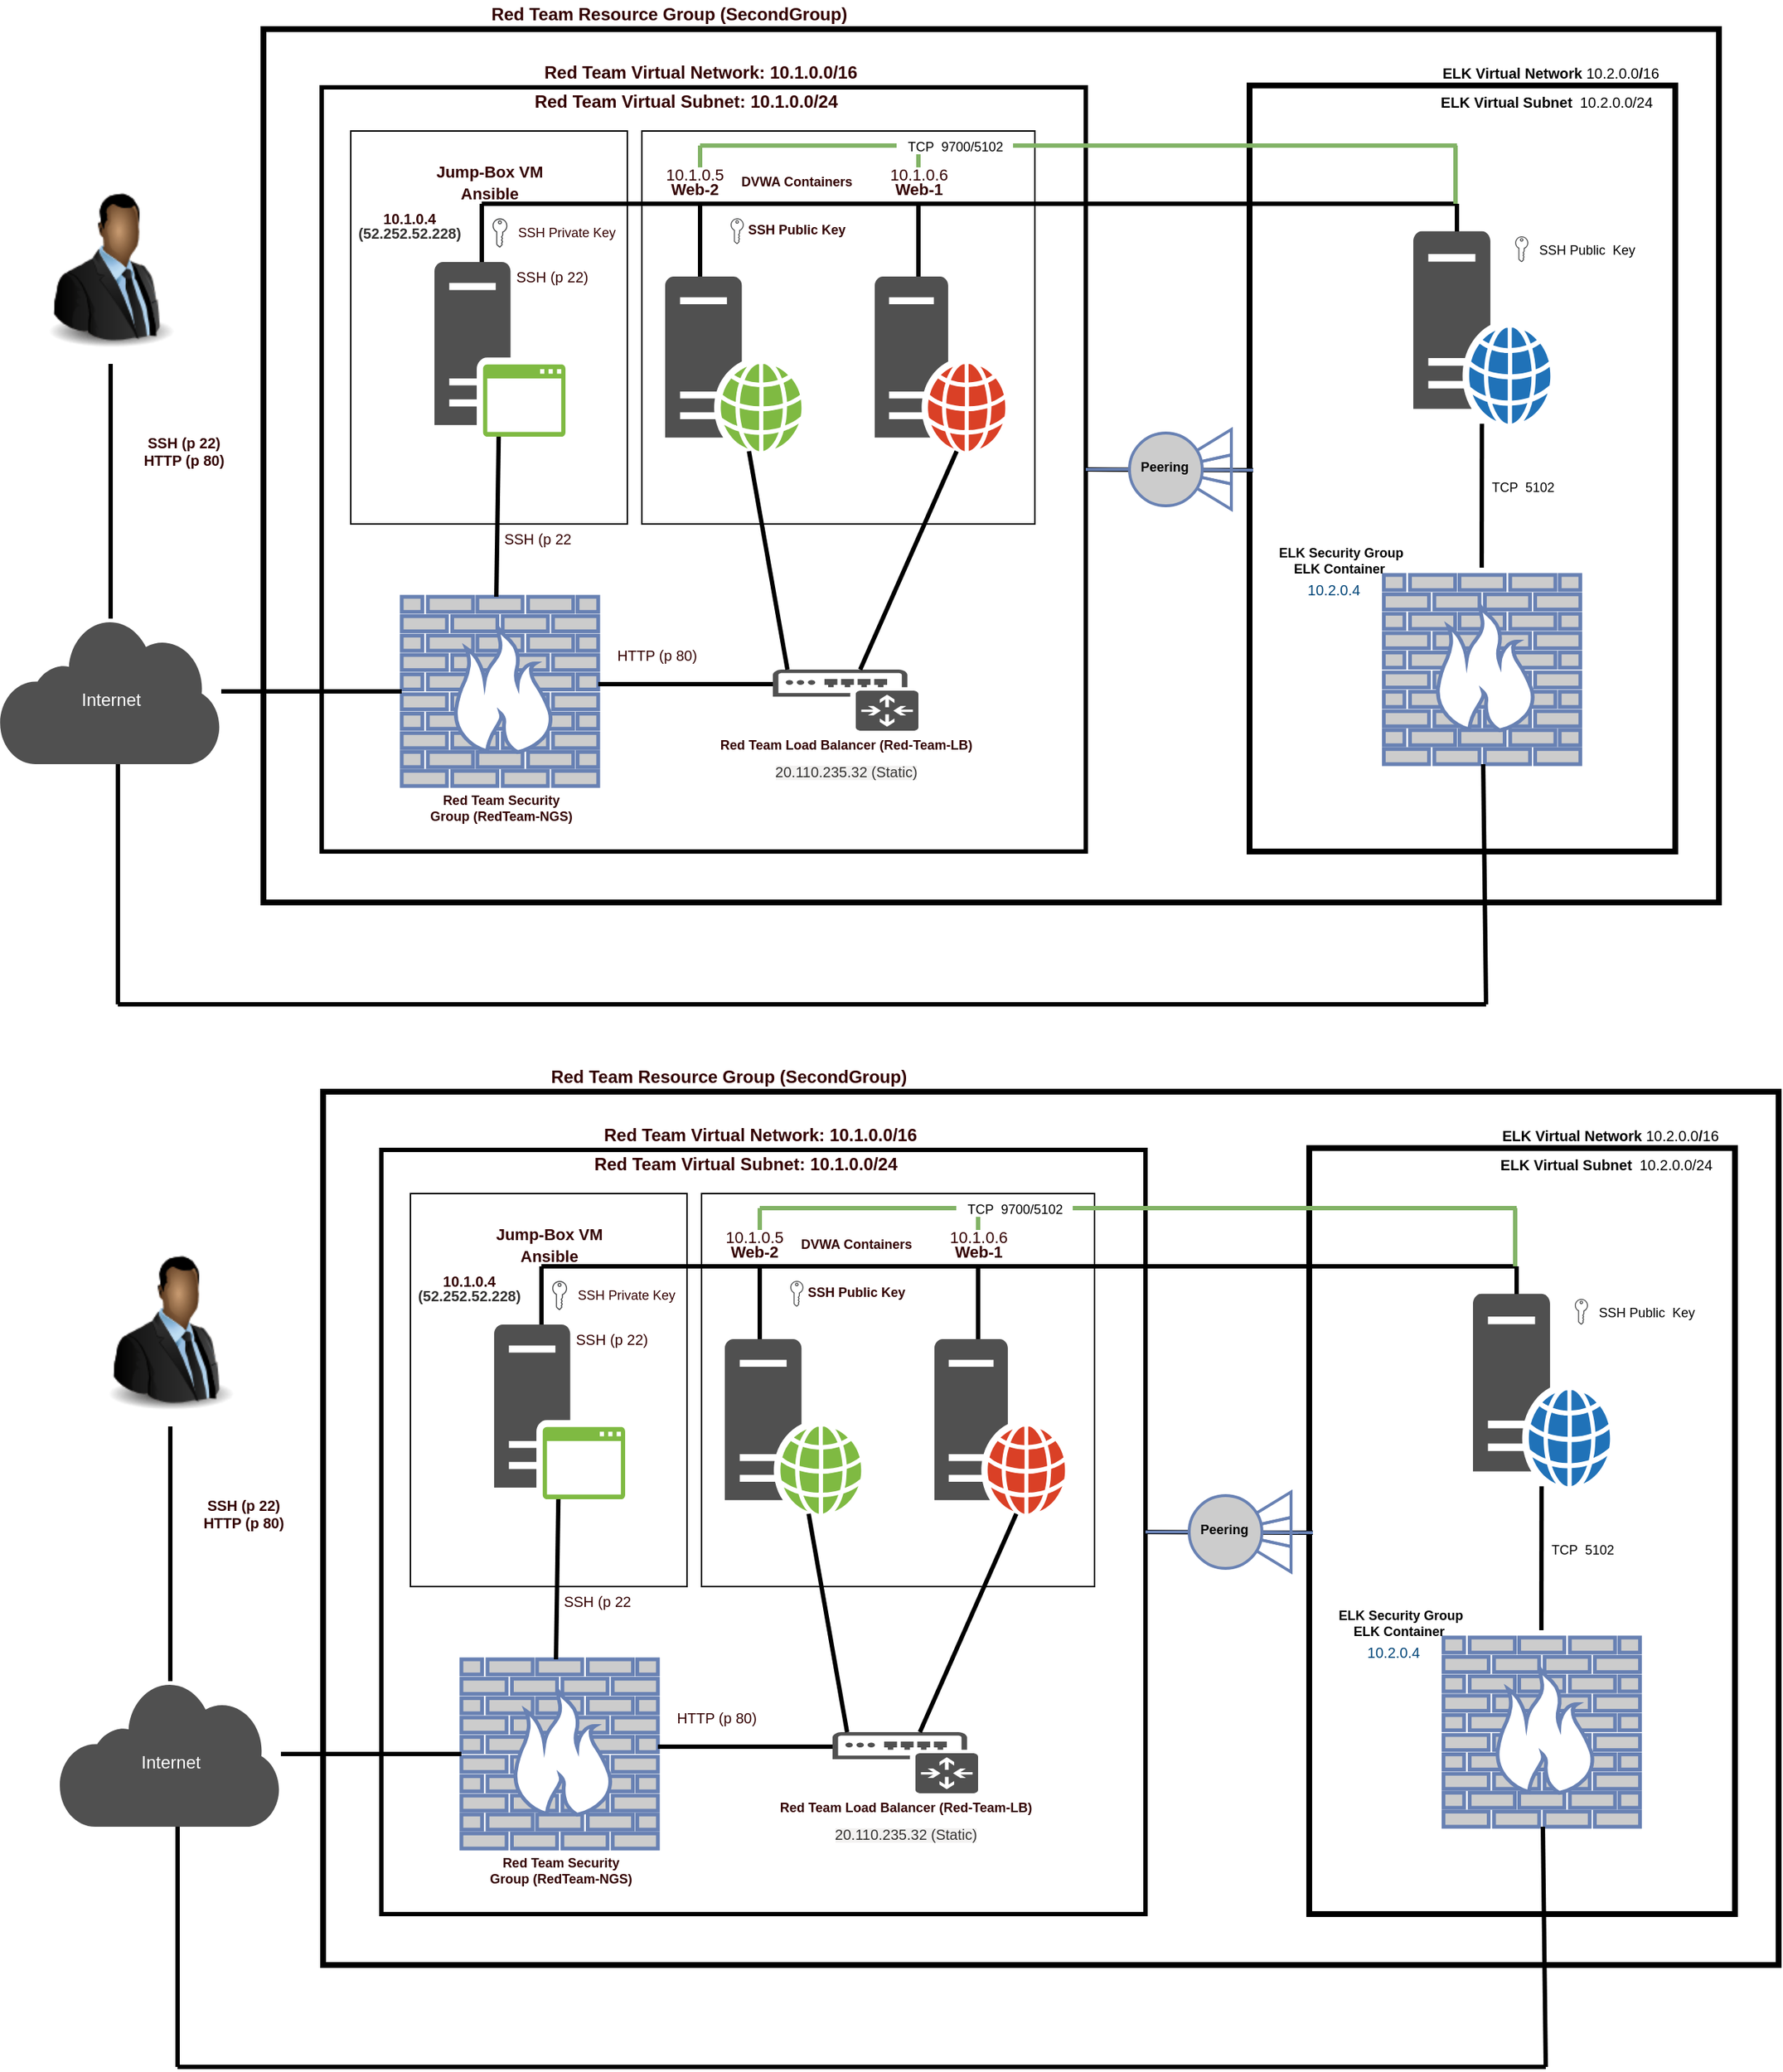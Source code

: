 <mxfile version="17.4.0" type="device"><diagram id="QZa5WsomafTFK9_EpNQF" name="Page-1"><mxGraphModel dx="1436" dy="1050" grid="1" gridSize="10" guides="1" tooltips="1" connect="1" arrows="1" fold="1" page="0" pageScale="1" pageWidth="850" pageHeight="1100" math="0" shadow="0"><root><mxCell id="0"/><mxCell id="1" parent="0"/><mxCell id="cIO6hkvM0iec1TlcYXKs-1" value="" style="rounded=0;whiteSpace=wrap;html=1;strokeWidth=4;" parent="1" vertex="1"><mxGeometry x="200" y="80" width="1000" height="600" as="geometry"/></mxCell><mxCell id="eOoTWph1Fcd3-HO5ZOpJ-2" value="" style="image;html=1;image=img/lib/clip_art/people/Suit_Man_Black_128x128.png" parent="1" vertex="1"><mxGeometry x="40" y="180" width="110" height="130" as="geometry"/></mxCell><mxCell id="eOoTWph1Fcd3-HO5ZOpJ-3" value="" style="sketch=0;pointerEvents=1;shadow=0;dashed=0;html=1;strokeColor=none;fillColor=#505050;labelPosition=center;verticalLabelPosition=bottom;outlineConnect=0;verticalAlign=top;align=center;shape=mxgraph.office.clouds.private_cloud;fontFamily=Helvetica;fontColor=#FFFFFF;fontStyle=0" parent="1" vertex="1"><mxGeometry x="19" y="485" width="152" height="100" as="geometry"/></mxCell><mxCell id="eOoTWph1Fcd3-HO5ZOpJ-4" value="Text" style="text;html=1;resizable=0;autosize=1;align=center;verticalAlign=middle;points=[];fillColor=none;strokeColor=none;rounded=0;fontFamily=Helvetica;fontColor=#FFFFFF;" parent="1" vertex="1"><mxGeometry x="400" y="380" width="40" height="20" as="geometry"/></mxCell><mxCell id="eOoTWph1Fcd3-HO5ZOpJ-5" value="Internet" style="text;html=1;resizable=0;autosize=1;align=center;verticalAlign=middle;points=[];fillColor=none;strokeColor=none;rounded=0;fontFamily=Helvetica;fontColor=#FFFFFF;" parent="1" vertex="1"><mxGeometry x="65" y="531" width="60" height="20" as="geometry"/></mxCell><mxCell id="eOoTWph1Fcd3-HO5ZOpJ-6" value="" style="whiteSpace=wrap;html=1;aspect=fixed;fontFamily=Helvetica;fontColor=#FFFFFF;strokeWidth=3;" parent="1" vertex="1"><mxGeometry x="240" y="120" width="525" height="525" as="geometry"/></mxCell><mxCell id="eOoTWph1Fcd3-HO5ZOpJ-7" value="" style="fontColor=#0066CC;verticalAlign=top;verticalLabelPosition=bottom;labelPosition=center;align=center;html=1;outlineConnect=0;fillColor=#CCCCCC;strokeColor=#6881B3;gradientColor=none;gradientDirection=north;strokeWidth=2;shape=mxgraph.networks.firewall;fontFamily=Helvetica;" parent="1" vertex="1"><mxGeometry x="295" y="470" width="135" height="130" as="geometry"/></mxCell><mxCell id="eOoTWph1Fcd3-HO5ZOpJ-9" value="" style="whiteSpace=wrap;html=1;aspect=fixed;fontFamily=Helvetica;fontColor=#FFFFFF;" parent="1" vertex="1"><mxGeometry x="460" y="150" width="270" height="270" as="geometry"/></mxCell><mxCell id="eOoTWph1Fcd3-HO5ZOpJ-10" value="" style="sketch=0;pointerEvents=1;shadow=0;dashed=0;html=1;strokeColor=none;fillColor=#505050;labelPosition=center;verticalLabelPosition=bottom;verticalAlign=top;outlineConnect=0;align=center;shape=mxgraph.office.servers.web_server_orange;fontFamily=Helvetica;fontColor=#FFFFFF;" parent="1" vertex="1"><mxGeometry x="620" y="250" width="90" height="120" as="geometry"/></mxCell><mxCell id="eOoTWph1Fcd3-HO5ZOpJ-12" value="" style="sketch=0;pointerEvents=1;shadow=0;dashed=0;html=1;strokeColor=none;fillColor=#505050;labelPosition=center;verticalLabelPosition=bottom;verticalAlign=top;outlineConnect=0;align=center;shape=mxgraph.office.servers.web_server_green;fontFamily=Helvetica;fontColor=#FFFFFF;" parent="1" vertex="1"><mxGeometry x="476" y="250" width="94" height="120" as="geometry"/></mxCell><mxCell id="eOoTWph1Fcd3-HO5ZOpJ-15" value="" style="rounded=0;whiteSpace=wrap;html=1;fontFamily=Helvetica;fontColor=#FFFFFF;rotation=90;" parent="1" vertex="1"><mxGeometry x="220" y="190" width="270" height="190" as="geometry"/></mxCell><mxCell id="eOoTWph1Fcd3-HO5ZOpJ-14" value="" style="sketch=0;pointerEvents=1;shadow=0;dashed=0;html=1;strokeColor=none;fillColor=#505050;labelPosition=center;verticalLabelPosition=bottom;verticalAlign=top;outlineConnect=0;align=center;shape=mxgraph.office.servers.application_server_green;fontFamily=Helvetica;fontColor=#FFFFFF;" parent="1" vertex="1"><mxGeometry x="317.5" y="240" width="90" height="120" as="geometry"/></mxCell><mxCell id="eOoTWph1Fcd3-HO5ZOpJ-16" value="" style="sketch=0;pointerEvents=1;shadow=0;dashed=0;html=1;strokeColor=none;fillColor=#505050;labelPosition=center;verticalLabelPosition=bottom;verticalAlign=top;outlineConnect=0;align=center;shape=mxgraph.office.devices.ip_pbx;fontFamily=Helvetica;fontColor=#FFFFFF;" parent="1" vertex="1"><mxGeometry x="550" y="520" width="100" height="42" as="geometry"/></mxCell><mxCell id="eOoTWph1Fcd3-HO5ZOpJ-20" value="" style="endArrow=none;html=1;rounded=0;fontFamily=Helvetica;fontColor=#FFFFFF;entryX=0.5;entryY=1;entryDx=0;entryDy=0;strokeWidth=3;" parent="1" source="eOoTWph1Fcd3-HO5ZOpJ-3" target="eOoTWph1Fcd3-HO5ZOpJ-2" edge="1"><mxGeometry width="50" height="50" relative="1" as="geometry"><mxPoint x="95" y="450" as="sourcePoint"/><mxPoint x="125" y="355" as="targetPoint"/></mxGeometry></mxCell><mxCell id="eOoTWph1Fcd3-HO5ZOpJ-22" value="" style="endArrow=none;html=1;rounded=0;fontFamily=Helvetica;fontColor=#FFFFFF;strokeWidth=3;entryX=0;entryY=0.5;entryDx=0;entryDy=0;entryPerimeter=0;" parent="1" source="eOoTWph1Fcd3-HO5ZOpJ-3" target="eOoTWph1Fcd3-HO5ZOpJ-7" edge="1"><mxGeometry width="50" height="50" relative="1" as="geometry"><mxPoint x="171" y="528" as="sourcePoint"/><mxPoint x="281" y="528" as="targetPoint"/></mxGeometry></mxCell><mxCell id="eOoTWph1Fcd3-HO5ZOpJ-26" value="" style="endArrow=none;html=1;rounded=0;fontFamily=Helvetica;fontColor=#FFFFFF;strokeWidth=3;" parent="1" target="eOoTWph1Fcd3-HO5ZOpJ-14" edge="1"><mxGeometry width="50" height="50" relative="1" as="geometry"><mxPoint x="360" y="470" as="sourcePoint"/><mxPoint x="410" y="410" as="targetPoint"/></mxGeometry></mxCell><mxCell id="eOoTWph1Fcd3-HO5ZOpJ-29" value="" style="endArrow=none;html=1;rounded=0;fontFamily=Helvetica;fontColor=#FFFFFF;strokeWidth=3;" parent="1" edge="1"><mxGeometry width="50" height="50" relative="1" as="geometry"><mxPoint x="350" y="240" as="sourcePoint"/><mxPoint x="350" y="200" as="targetPoint"/></mxGeometry></mxCell><mxCell id="eOoTWph1Fcd3-HO5ZOpJ-30" value="" style="endArrow=none;html=1;rounded=0;fontFamily=Helvetica;fontColor=#FFFFFF;strokeWidth=3;" parent="1" edge="1"><mxGeometry width="50" height="50" relative="1" as="geometry"><mxPoint x="500" y="250" as="sourcePoint"/><mxPoint x="500" y="200" as="targetPoint"/></mxGeometry></mxCell><mxCell id="eOoTWph1Fcd3-HO5ZOpJ-31" value="" style="endArrow=none;html=1;rounded=0;fontFamily=Helvetica;fontColor=#FFFFFF;strokeWidth=3;" parent="1" edge="1"><mxGeometry width="50" height="50" relative="1" as="geometry"><mxPoint x="650" y="250" as="sourcePoint"/><mxPoint x="650" y="200" as="targetPoint"/></mxGeometry></mxCell><mxCell id="eOoTWph1Fcd3-HO5ZOpJ-33" value="" style="endArrow=none;html=1;rounded=0;fontFamily=Helvetica;fontColor=#FFFFFF;strokeWidth=3;startArrow=none;" parent="1" edge="1"><mxGeometry width="50" height="50" relative="1" as="geometry"><mxPoint x="350" y="200" as="sourcePoint"/><mxPoint x="500" y="200" as="targetPoint"/></mxGeometry></mxCell><mxCell id="eOoTWph1Fcd3-HO5ZOpJ-34" value="" style="endArrow=none;html=1;rounded=0;fontFamily=Helvetica;fontColor=#FFFFFF;strokeWidth=3;" parent="1" edge="1"><mxGeometry width="50" height="50" relative="1" as="geometry"><mxPoint x="500" y="200" as="sourcePoint"/><mxPoint x="650" y="200" as="targetPoint"/></mxGeometry></mxCell><mxCell id="eOoTWph1Fcd3-HO5ZOpJ-40" value="" style="endArrow=none;html=1;rounded=0;fontFamily=Helvetica;fontColor=#FFFFFF;strokeWidth=3;" parent="1" edge="1"><mxGeometry width="50" height="50" relative="1" as="geometry"><mxPoint x="430" y="530" as="sourcePoint"/><mxPoint x="550" y="530" as="targetPoint"/></mxGeometry></mxCell><mxCell id="eOoTWph1Fcd3-HO5ZOpJ-41" value="" style="endArrow=none;html=1;rounded=0;fontFamily=Helvetica;fontColor=#FFFFFF;strokeWidth=3;" parent="1" target="eOoTWph1Fcd3-HO5ZOpJ-12" edge="1"><mxGeometry width="50" height="50" relative="1" as="geometry"><mxPoint x="560" y="520" as="sourcePoint"/><mxPoint x="610" y="470" as="targetPoint"/></mxGeometry></mxCell><mxCell id="eOoTWph1Fcd3-HO5ZOpJ-42" value="" style="endArrow=none;html=1;rounded=0;fontFamily=Helvetica;fontColor=#FFFFFF;strokeWidth=3;entryX=0.625;entryY=1;entryDx=0;entryDy=0;entryPerimeter=0;" parent="1" target="eOoTWph1Fcd3-HO5ZOpJ-10" edge="1"><mxGeometry width="50" height="50" relative="1" as="geometry"><mxPoint x="610" y="520" as="sourcePoint"/><mxPoint x="600" y="360" as="targetPoint"/></mxGeometry></mxCell><mxCell id="eOoTWph1Fcd3-HO5ZOpJ-45" value="&lt;b&gt;Red Team Resource Group (SecondGroup)&amp;nbsp;&lt;/b&gt;" style="text;html=1;resizable=0;autosize=1;align=center;verticalAlign=middle;points=[];fillColor=none;strokeColor=none;rounded=0;fontFamily=Helvetica;fontColor=#330000;" parent="1" vertex="1"><mxGeometry x="350" y="60" width="260" height="20" as="geometry"/></mxCell><mxCell id="eOoTWph1Fcd3-HO5ZOpJ-47" value="&lt;b&gt;Red Team Virtual Network:&amp;nbsp;10.1.0.0/16&lt;/b&gt;" style="text;html=1;resizable=0;autosize=1;align=center;verticalAlign=middle;points=[];fillColor=none;strokeColor=none;rounded=0;fontFamily=Helvetica;fontColor=#330000;" parent="1" vertex="1"><mxGeometry x="385" y="100" width="230" height="20" as="geometry"/></mxCell><mxCell id="eOoTWph1Fcd3-HO5ZOpJ-49" value="&lt;b&gt;Red Team Virtual Subnet: 10.1.0.0/24&lt;/b&gt;" style="text;html=1;resizable=0;autosize=1;align=center;verticalAlign=middle;points=[];fillColor=none;strokeColor=none;rounded=0;fontFamily=Helvetica;fontColor=#330000;" parent="1" vertex="1"><mxGeometry x="380" y="120" width="220" height="20" as="geometry"/></mxCell><mxCell id="eOoTWph1Fcd3-HO5ZOpJ-50" value="&lt;b style=&quot;font-size: 11px;&quot;&gt;Web-1&lt;/b&gt;" style="text;html=1;resizable=0;autosize=1;align=center;verticalAlign=middle;points=[];fillColor=none;strokeColor=none;rounded=0;fontFamily=Helvetica;fontColor=#330000;fontSize=11;" parent="1" vertex="1"><mxGeometry x="625" y="180" width="50" height="20" as="geometry"/></mxCell><mxCell id="eOoTWph1Fcd3-HO5ZOpJ-51" value="&lt;b style=&quot;font-size: 11px;&quot;&gt;Web-2&lt;/b&gt;" style="text;html=1;resizable=0;autosize=1;align=center;verticalAlign=middle;points=[];fillColor=none;strokeColor=none;rounded=0;fontFamily=Helvetica;fontColor=#330000;fontSize=11;" parent="1" vertex="1"><mxGeometry x="471" y="180" width="50" height="20" as="geometry"/></mxCell><mxCell id="eOoTWph1Fcd3-HO5ZOpJ-53" value="&lt;b style=&quot;font-size: 11px&quot;&gt;Jump-Box VM&lt;br&gt;Ansible&lt;/b&gt;" style="text;html=1;resizable=0;autosize=1;align=center;verticalAlign=middle;points=[];fillColor=none;strokeColor=none;rounded=0;fontFamily=Helvetica;fontColor=#330000;" parent="1" vertex="1"><mxGeometry x="310" y="170" width="90" height="30" as="geometry"/></mxCell><mxCell id="eOoTWph1Fcd3-HO5ZOpJ-56" value="" style="endArrow=none;html=1;rounded=0;fontFamily=Helvetica;fontColor=#FFFFFF;strokeWidth=3;" parent="1" target="eOoTWph1Fcd3-HO5ZOpJ-53" edge="1"><mxGeometry width="50" height="50" relative="1" as="geometry"><mxPoint x="350" y="200" as="sourcePoint"/><mxPoint x="500" y="200" as="targetPoint"/></mxGeometry></mxCell><mxCell id="eOoTWph1Fcd3-HO5ZOpJ-58" value="10.1.0.5&lt;br/&gt;" style="text;html=1;resizable=0;autosize=1;align=center;verticalAlign=middle;points=[];fillColor=none;strokeColor=none;rounded=0;fontFamily=Helvetica;fontSize=11;fontColor=#330000;" parent="1" vertex="1"><mxGeometry x="466" y="170" width="60" height="20" as="geometry"/></mxCell><mxCell id="eOoTWph1Fcd3-HO5ZOpJ-59" value="10.1.0.6&lt;br/&gt;" style="text;html=1;resizable=0;autosize=1;align=center;verticalAlign=middle;points=[];fillColor=none;strokeColor=none;rounded=0;fontFamily=Helvetica;fontSize=11;fontColor=#330000;" parent="1" vertex="1"><mxGeometry x="620" y="170" width="60" height="20" as="geometry"/></mxCell><mxCell id="eOoTWph1Fcd3-HO5ZOpJ-60" value="&lt;span style=&quot;color: rgb(50 , 49 , 48) ; font-size: 10px ; background-color: rgb(255 , 255 , 255)&quot;&gt;(52.252.52.228)&lt;/span&gt;" style="text;html=1;resizable=0;autosize=1;align=center;verticalAlign=middle;points=[];fillColor=none;strokeColor=none;rounded=0;fontFamily=Helvetica;fontSize=10;fontColor=#330000;fontStyle=1" parent="1" vertex="1"><mxGeometry x="255" y="210" width="90" height="20" as="geometry"/></mxCell><mxCell id="eOoTWph1Fcd3-HO5ZOpJ-61" value="&lt;b&gt;10.1.0.4&lt;/b&gt;" style="text;html=1;resizable=0;autosize=1;align=center;verticalAlign=middle;points=[];fillColor=none;strokeColor=none;rounded=0;fontFamily=Helvetica;fontSize=10;fontColor=#330000;" parent="1" vertex="1"><mxGeometry x="275" y="200" width="50" height="20" as="geometry"/></mxCell><mxCell id="eOoTWph1Fcd3-HO5ZOpJ-62" value="" style="sketch=0;pointerEvents=1;shadow=0;dashed=0;html=1;strokeColor=none;fillColor=#434445;aspect=fixed;labelPosition=center;verticalLabelPosition=bottom;verticalAlign=top;align=center;outlineConnect=0;shape=mxgraph.vvd.tenant_key;fontFamily=Helvetica;fontSize=10;fontColor=#330000;" parent="1" vertex="1"><mxGeometry x="357.4" y="210" width="10.2" height="20" as="geometry"/></mxCell><mxCell id="eOoTWph1Fcd3-HO5ZOpJ-63" value="SSH Private Key" style="text;html=1;resizable=0;autosize=1;align=center;verticalAlign=middle;points=[];fillColor=none;strokeColor=none;rounded=0;fontFamily=Helvetica;fontSize=9;fontColor=#330000;" parent="1" vertex="1"><mxGeometry x="367.6" y="210" width="80" height="20" as="geometry"/></mxCell><mxCell id="eOoTWph1Fcd3-HO5ZOpJ-64" value="" style="sketch=0;pointerEvents=1;shadow=0;dashed=0;html=1;strokeColor=none;fillColor=#434445;aspect=fixed;labelPosition=center;verticalLabelPosition=bottom;verticalAlign=top;align=center;outlineConnect=0;shape=mxgraph.vvd.tenant_key;fontFamily=Helvetica;fontSize=9;fontColor=#330000;" parent="1" vertex="1"><mxGeometry x="521" y="210" width="9" height="17.65" as="geometry"/></mxCell><mxCell id="eOoTWph1Fcd3-HO5ZOpJ-65" value="&lt;b&gt;SSH Public Key&lt;/b&gt;" style="text;html=1;resizable=0;autosize=1;align=center;verticalAlign=middle;points=[];fillColor=none;strokeColor=none;rounded=0;fontFamily=Helvetica;fontSize=9;fontColor=#330000;" parent="1" vertex="1"><mxGeometry x="526" y="207.65" width="80" height="20" as="geometry"/></mxCell><mxCell id="eOoTWph1Fcd3-HO5ZOpJ-66" value="&lt;b&gt;DVWA Containers&lt;/b&gt;" style="text;html=1;resizable=0;autosize=1;align=center;verticalAlign=middle;points=[];fillColor=none;strokeColor=none;rounded=0;fontFamily=Helvetica;fontSize=9;fontColor=#330000;" parent="1" vertex="1"><mxGeometry x="521" y="175" width="90" height="20" as="geometry"/></mxCell><mxCell id="eOoTWph1Fcd3-HO5ZOpJ-67" value="&lt;b&gt;Red Team Security&lt;br&gt;Group (RedTeam-NGS)&lt;/b&gt;" style="text;html=1;resizable=0;autosize=1;align=center;verticalAlign=middle;points=[];fillColor=none;strokeColor=none;rounded=0;fontFamily=Helvetica;fontSize=9;fontColor=#330000;" parent="1" vertex="1"><mxGeometry x="307.5" y="600" width="110" height="30" as="geometry"/></mxCell><mxCell id="eOoTWph1Fcd3-HO5ZOpJ-68" value="&lt;b&gt;Red Team Load Balancer (Red-Team-LB)&lt;/b&gt;" style="text;html=1;resizable=0;autosize=1;align=center;verticalAlign=middle;points=[];fillColor=none;strokeColor=none;rounded=0;fontFamily=Helvetica;fontSize=9;fontColor=#330000;" parent="1" vertex="1"><mxGeometry x="505" y="562" width="190" height="20" as="geometry"/></mxCell><mxCell id="eOoTWph1Fcd3-HO5ZOpJ-69" value="&lt;span style=&quot;color: rgb(50 , 49 , 48) ; font-family: &amp;#34;az_ea_font&amp;#34; , &amp;#34;segoe ui&amp;#34; , &amp;#34;az_font&amp;#34; , , , &amp;#34;blinkmacsystemfont&amp;#34; , &amp;#34;roboto&amp;#34; , &amp;#34;oxygen&amp;#34; , &amp;#34;ubuntu&amp;#34; , &amp;#34;cantarell&amp;#34; , &amp;#34;open sans&amp;#34; , &amp;#34;helvetica neue&amp;#34; , sans-serif ; text-align: left ; background-color: rgb(243 , 242 , 241)&quot;&gt;&lt;font style=&quot;font-size: 10px&quot;&gt;20.110.235.32 (Static)&lt;/font&gt;&lt;/span&gt;" style="text;html=1;resizable=0;autosize=1;align=center;verticalAlign=middle;points=[];fillColor=none;strokeColor=none;rounded=0;fontFamily=Helvetica;fontSize=9;fontColor=#330000;" parent="1" vertex="1"><mxGeometry x="545" y="580" width="110" height="20" as="geometry"/></mxCell><mxCell id="eOoTWph1Fcd3-HO5ZOpJ-70" value="&lt;b&gt;SSH (p 22)&lt;br&gt;HTTP (p 80)&lt;/b&gt;" style="text;html=1;resizable=0;autosize=1;align=center;verticalAlign=middle;points=[];fillColor=none;strokeColor=none;rounded=0;fontFamily=Helvetica;fontSize=10;fontColor=#330000;" parent="1" vertex="1"><mxGeometry x="110" y="355" width="70" height="30" as="geometry"/></mxCell><mxCell id="eOoTWph1Fcd3-HO5ZOpJ-72" value="HTTP (p 80)&lt;br/&gt;" style="text;html=1;resizable=0;autosize=1;align=center;verticalAlign=middle;points=[];fillColor=none;strokeColor=none;rounded=0;fontFamily=Helvetica;fontSize=10;fontColor=#330000;" parent="1" vertex="1"><mxGeometry x="435" y="500" width="70" height="20" as="geometry"/></mxCell><mxCell id="eOoTWph1Fcd3-HO5ZOpJ-75" value="SSH (p 22" style="text;html=1;resizable=0;autosize=1;align=center;verticalAlign=middle;points=[];fillColor=none;strokeColor=none;rounded=0;fontFamily=Helvetica;fontSize=10;fontColor=#330000;" parent="1" vertex="1"><mxGeometry x="357.6" y="420" width="60" height="20" as="geometry"/></mxCell><mxCell id="eOoTWph1Fcd3-HO5ZOpJ-76" value="SSH (p 22)" style="text;html=1;resizable=0;autosize=1;align=center;verticalAlign=middle;points=[];fillColor=none;strokeColor=none;rounded=0;fontFamily=Helvetica;fontSize=10;fontColor=#330000;" parent="1" vertex="1"><mxGeometry x="367.5" y="240" width="60" height="20" as="geometry"/></mxCell><mxCell id="cIO6hkvM0iec1TlcYXKs-2" value="" style="rounded=0;whiteSpace=wrap;html=1;strokeWidth=4;rotation=90;" parent="1" vertex="1"><mxGeometry x="760.63" y="235.63" width="526.25" height="292.5" as="geometry"/></mxCell><mxCell id="cIO6hkvM0iec1TlcYXKs-5" value="" style="endArrow=none;html=1;rounded=0;entryX=1;entryY=0.5;entryDx=0;entryDy=0;targetPerimeterSpacing=0;strokeWidth=3;" parent="1" target="eOoTWph1Fcd3-HO5ZOpJ-6" edge="1"><mxGeometry width="50" height="50" relative="1" as="geometry"><mxPoint x="880" y="383" as="sourcePoint"/><mxPoint x="740" y="480" as="targetPoint"/><Array as="points"/></mxGeometry></mxCell><mxCell id="cIO6hkvM0iec1TlcYXKs-70" value="" style="html=1;fillColor=#CCCCCC;strokeColor=#6881B3;shape=ellipse;perimeter=ellipsePerimeter;gradientColor=none;gradientDirection=north;fontColor=#ffffff;strokeWidth=2;" parent="1" vertex="1"><mxGeometry x="795" y="357.5" width="50" height="50" as="geometry"/></mxCell><mxCell id="cIO6hkvM0iec1TlcYXKs-71" value="" style="strokeColor=#6881B3;edgeStyle=none;rounded=0;endArrow=none;dashed=0;html=1;strokeWidth=2;targetPerimeterSpacing=0;" parent="1" source="cIO6hkvM0iec1TlcYXKs-70" target="cIO6hkvM0iec1TlcYXKs-70" edge="1"><mxGeometry relative="1" as="geometry"><mxPoint x="820" y="332.5" as="sourcePoint"/></mxGeometry></mxCell><mxCell id="cIO6hkvM0iec1TlcYXKs-72" value="" style="strokeColor=#6881B3;edgeStyle=none;rounded=0;endArrow=none;dashed=0;html=1;strokeWidth=2;targetPerimeterSpacing=0;" parent="1" source="cIO6hkvM0iec1TlcYXKs-70" target="cIO6hkvM0iec1TlcYXKs-70" edge="1"><mxGeometry relative="1" as="geometry"><mxPoint x="850" y="360" as="sourcePoint"/><Array as="points"><mxPoint x="865" y="410"/></Array></mxGeometry></mxCell><mxCell id="cIO6hkvM0iec1TlcYXKs-73" value="" style="strokeColor=#6881B3;edgeStyle=none;rounded=0;endArrow=none;dashed=0;html=1;strokeWidth=2;targetPerimeterSpacing=0;" parent="1" target="cIO6hkvM0iec1TlcYXKs-70" edge="1"><mxGeometry relative="1" as="geometry"><mxPoint x="880" y="383" as="sourcePoint"/></mxGeometry></mxCell><mxCell id="cIO6hkvM0iec1TlcYXKs-75" value="" style="strokeColor=#6881B3;edgeStyle=none;rounded=0;endArrow=none;dashed=0;html=1;strokeWidth=2;targetPerimeterSpacing=0;" parent="1" target="cIO6hkvM0iec1TlcYXKs-70" edge="1"><mxGeometry relative="1" as="geometry"><mxPoint x="870" y="383" as="sourcePoint"/></mxGeometry></mxCell><mxCell id="cIO6hkvM0iec1TlcYXKs-76" value="" style="strokeColor=#6881B3;edgeStyle=none;rounded=0;endArrow=none;dashed=0;html=1;strokeWidth=2;targetPerimeterSpacing=0;" parent="1" source="cIO6hkvM0iec1TlcYXKs-70" target="cIO6hkvM0iec1TlcYXKs-70" edge="1"><mxGeometry relative="1" as="geometry"><mxPoint x="790" y="410" as="sourcePoint"/></mxGeometry></mxCell><mxCell id="cIO6hkvM0iec1TlcYXKs-77" value="" style="strokeColor=#6881B3;edgeStyle=none;rounded=0;endArrow=none;dashed=0;html=1;strokeWidth=2;targetPerimeterSpacing=0;exitX=1;exitY=0.5;exitDx=0;exitDy=0;" parent="1" source="eOoTWph1Fcd3-HO5ZOpJ-6" target="cIO6hkvM0iec1TlcYXKs-70" edge="1"><mxGeometry relative="1" as="geometry"><mxPoint x="770" y="382.5" as="sourcePoint"/></mxGeometry></mxCell><mxCell id="cIO6hkvM0iec1TlcYXKs-78" value="" style="strokeColor=#6881B3;edgeStyle=none;rounded=0;endArrow=none;dashed=0;html=1;strokeWidth=2;targetPerimeterSpacing=0;" parent="1" target="cIO6hkvM0iec1TlcYXKs-70" edge="1"><mxGeometry relative="1" as="geometry"><mxPoint x="860" y="383" as="sourcePoint"/></mxGeometry></mxCell><mxCell id="cIO6hkvM0iec1TlcYXKs-79" value="&lt;font style=&quot;font-size: 9px&quot;&gt;&lt;b&gt;Peering&amp;nbsp;&lt;/b&gt;&lt;/font&gt;" style="text;html=1;resizable=0;autosize=1;align=center;verticalAlign=middle;points=[];fillColor=none;strokeColor=none;rounded=0;" parent="1" vertex="1"><mxGeometry x="795" y="370" width="50" height="20" as="geometry"/></mxCell><mxCell id="cIO6hkvM0iec1TlcYXKs-80" value="" style="fontColor=#0066CC;verticalAlign=top;verticalLabelPosition=bottom;labelPosition=center;align=center;html=1;outlineConnect=0;fillColor=#CCCCCC;strokeColor=#6881B3;gradientColor=none;gradientDirection=north;strokeWidth=2;shape=mxgraph.networks.firewall;fontFamily=Helvetica;" parent="1" vertex="1"><mxGeometry x="969.75" y="455" width="135" height="130" as="geometry"/></mxCell><mxCell id="cIO6hkvM0iec1TlcYXKs-81" value="" style="sketch=0;pointerEvents=1;shadow=0;dashed=0;html=1;strokeColor=none;fillColor=#505050;labelPosition=center;verticalLabelPosition=bottom;verticalAlign=top;outlineConnect=0;align=center;shape=mxgraph.office.servers.web_server_blue;labelBackgroundColor=none;fontSize=9;" parent="1" vertex="1"><mxGeometry x="990" y="218.82" width="94.49" height="132.35" as="geometry"/></mxCell><mxCell id="cIO6hkvM0iec1TlcYXKs-82" value="" style="endArrow=none;html=1;rounded=0;fontSize=9;targetPerimeterSpacing=0;strokeWidth=3;" parent="1" edge="1"><mxGeometry width="50" height="50" relative="1" as="geometry"><mxPoint x="100" y="750" as="sourcePoint"/><mxPoint x="100" y="585" as="targetPoint"/></mxGeometry></mxCell><mxCell id="cIO6hkvM0iec1TlcYXKs-83" value="" style="endArrow=none;html=1;rounded=0;fontSize=9;targetPerimeterSpacing=0;strokeWidth=3;" parent="1" edge="1"><mxGeometry width="50" height="50" relative="1" as="geometry"><mxPoint x="100" y="750" as="sourcePoint"/><mxPoint x="1040" y="750" as="targetPoint"/></mxGeometry></mxCell><mxCell id="cIO6hkvM0iec1TlcYXKs-86" value="" style="endArrow=none;html=1;rounded=0;fontSize=9;targetPerimeterSpacing=0;strokeWidth=3;" parent="1" target="cIO6hkvM0iec1TlcYXKs-80" edge="1"><mxGeometry width="50" height="50" relative="1" as="geometry"><mxPoint x="1040" y="750" as="sourcePoint"/><mxPoint x="1090" y="700" as="targetPoint"/></mxGeometry></mxCell><mxCell id="cIO6hkvM0iec1TlcYXKs-89" value="" style="endArrow=none;html=1;rounded=0;fontSize=9;targetPerimeterSpacing=0;strokeWidth=3;" parent="1" target="cIO6hkvM0iec1TlcYXKs-81" edge="1"><mxGeometry width="50" height="50" relative="1" as="geometry"><mxPoint x="1037" y="450" as="sourcePoint"/><mxPoint x="1084.49" y="405" as="targetPoint"/></mxGeometry></mxCell><mxCell id="cIO6hkvM0iec1TlcYXKs-90" value="" style="endArrow=none;html=1;rounded=0;fontSize=9;targetPerimeterSpacing=0;strokeWidth=3;" parent="1" edge="1"><mxGeometry width="50" height="50" relative="1" as="geometry"><mxPoint x="650" y="200" as="sourcePoint"/><mxPoint x="1020" y="200" as="targetPoint"/></mxGeometry></mxCell><mxCell id="cIO6hkvM0iec1TlcYXKs-91" value="" style="endArrow=none;html=1;rounded=0;fontSize=9;targetPerimeterSpacing=0;strokeWidth=3;" parent="1" edge="1"><mxGeometry width="50" height="50" relative="1" as="geometry"><mxPoint x="1020" y="219" as="sourcePoint"/><mxPoint x="1020" y="200" as="targetPoint"/></mxGeometry></mxCell><mxCell id="cIO6hkvM0iec1TlcYXKs-92" value="" style="sketch=0;pointerEvents=1;shadow=0;dashed=0;html=1;strokeColor=none;fillColor=#434445;aspect=fixed;labelPosition=center;verticalLabelPosition=bottom;verticalAlign=top;align=center;outlineConnect=0;shape=mxgraph.vvd.tenant_key;fontFamily=Helvetica;fontSize=9;fontColor=#330000;" parent="1" vertex="1"><mxGeometry x="1060" y="222.35" width="9" height="17.65" as="geometry"/></mxCell><mxCell id="cIO6hkvM0iec1TlcYXKs-93" value="SSH Public&amp;nbsp; Key" style="text;html=1;resizable=0;autosize=1;align=center;verticalAlign=middle;points=[];fillColor=none;strokeColor=none;rounded=0;labelBackgroundColor=none;fontSize=9;" parent="1" vertex="1"><mxGeometry x="1069" y="222.35" width="80" height="20" as="geometry"/></mxCell><mxCell id="cIO6hkvM0iec1TlcYXKs-94" value="TCP&amp;nbsp; 5102" style="text;html=1;resizable=0;autosize=1;align=center;verticalAlign=middle;points=[];fillColor=none;strokeColor=none;rounded=0;labelBackgroundColor=none;fontSize=9;" parent="1" vertex="1"><mxGeometry x="1034.5" y="385" width="60" height="20" as="geometry"/></mxCell><mxCell id="cIO6hkvM0iec1TlcYXKs-95" value="&lt;b&gt;ELK Security Group&lt;br&gt;ELK Container&amp;nbsp;&lt;br&gt;&lt;/b&gt;" style="text;html=1;resizable=0;autosize=1;align=center;verticalAlign=middle;points=[];fillColor=none;strokeColor=none;rounded=0;labelBackgroundColor=none;fontSize=9;strokeWidth=0;" parent="1" vertex="1"><mxGeometry x="890" y="430" width="100" height="30" as="geometry"/></mxCell><mxCell id="cIO6hkvM0iec1TlcYXKs-97" value="&lt;span style=&quot;color: rgb(0 , 69 , 120) ; font-family: &amp;#34;segoe ui&amp;#34; , &amp;#34;segoe ui web (west european)&amp;#34; , &amp;#34;segoe ui&amp;#34; , , &amp;#34;blinkmacsystemfont&amp;#34; , &amp;#34;roboto&amp;#34; , &amp;#34;helvetica neue&amp;#34; , sans-serif ; text-align: left&quot;&gt;&lt;font style=&quot;font-size: 10px&quot;&gt;10.2.0.4&lt;/font&gt;&lt;/span&gt;" style="text;html=1;resizable=0;autosize=1;align=center;verticalAlign=middle;points=[];fillColor=none;strokeColor=none;rounded=0;labelBackgroundColor=none;fontSize=9;" parent="1" vertex="1"><mxGeometry x="909.75" y="455" width="50" height="20" as="geometry"/></mxCell><mxCell id="cIO6hkvM0iec1TlcYXKs-98" value="10.2.0.0/24" style="text;html=1;resizable=0;autosize=1;align=center;verticalAlign=middle;points=[];fillColor=none;strokeColor=none;rounded=0;labelBackgroundColor=none;fontSize=10;" parent="1" vertex="1"><mxGeometry x="1094" y="120" width="70" height="20" as="geometry"/></mxCell><mxCell id="cIO6hkvM0iec1TlcYXKs-101" value="&lt;b&gt;ELK Virtual Subnet&amp;nbsp;&lt;/b&gt;" style="text;html=1;resizable=0;autosize=1;align=center;verticalAlign=middle;points=[];fillColor=none;strokeColor=none;rounded=0;labelBackgroundColor=none;fontSize=10;" parent="1" vertex="1"><mxGeometry x="999.75" y="120" width="110" height="20" as="geometry"/></mxCell><mxCell id="cIO6hkvM0iec1TlcYXKs-102" value="&lt;b&gt;ELK Virtual Network &lt;/b&gt;10.2.0.0&lt;b&gt;/&lt;/b&gt;16" style="text;html=1;resizable=0;autosize=1;align=center;verticalAlign=middle;points=[];fillColor=none;strokeColor=none;rounded=0;labelBackgroundColor=none;fontSize=10;" parent="1" vertex="1"><mxGeometry x="1004" y="100" width="160" height="20" as="geometry"/></mxCell><mxCell id="cIO6hkvM0iec1TlcYXKs-103" value="" style="endArrow=none;html=1;rounded=0;fontSize=10;targetPerimeterSpacing=0;strokeWidth=3;fillColor=#d5e8d4;strokeColor=#82b366;startArrow=none;" parent="1" source="cIO6hkvM0iec1TlcYXKs-113" edge="1"><mxGeometry width="50" height="50" relative="1" as="geometry"><mxPoint x="500" y="160" as="sourcePoint"/><mxPoint x="1020" y="160" as="targetPoint"/></mxGeometry></mxCell><mxCell id="cIO6hkvM0iec1TlcYXKs-106" value="" style="endArrow=none;html=1;rounded=0;fontSize=10;targetPerimeterSpacing=0;strokeWidth=3;fillColor=#d5e8d4;strokeColor=#82b366;" parent="1" edge="1"><mxGeometry width="50" height="50" relative="1" as="geometry"><mxPoint x="500" y="175" as="sourcePoint"/><mxPoint x="500" y="160" as="targetPoint"/></mxGeometry></mxCell><mxCell id="cIO6hkvM0iec1TlcYXKs-107" value="" style="endArrow=none;html=1;rounded=0;fontSize=10;targetPerimeterSpacing=0;strokeWidth=3;fillColor=#d5e8d4;strokeColor=#82b366;" parent="1" edge="1"><mxGeometry width="50" height="50" relative="1" as="geometry"><mxPoint x="650" y="175" as="sourcePoint"/><mxPoint x="650" y="160" as="targetPoint"/></mxGeometry></mxCell><mxCell id="cIO6hkvM0iec1TlcYXKs-112" value="" style="endArrow=none;html=1;rounded=0;fontSize=10;targetPerimeterSpacing=0;strokeWidth=3;fillColor=#d5e8d4;strokeColor=#82b366;" parent="1" edge="1"><mxGeometry width="50" height="50" relative="1" as="geometry"><mxPoint x="1019" y="200" as="sourcePoint"/><mxPoint x="1019" y="160" as="targetPoint"/></mxGeometry></mxCell><mxCell id="cIO6hkvM0iec1TlcYXKs-113" value="&lt;font style=&quot;font-size: 9px ; background-color: rgb(255 , 255 , 255)&quot;&gt;TCP&amp;nbsp; 9700/5102&lt;/font&gt;" style="text;html=1;resizable=0;autosize=1;align=center;verticalAlign=middle;points=[];fillColor=none;strokeColor=none;rounded=0;labelBackgroundColor=none;fontSize=10;" parent="1" vertex="1"><mxGeometry x="635" y="150" width="80" height="20" as="geometry"/></mxCell><mxCell id="cIO6hkvM0iec1TlcYXKs-114" value="" style="endArrow=none;html=1;rounded=0;fontSize=10;strokeWidth=3;fillColor=#d5e8d4;strokeColor=#82b366;" parent="1" target="cIO6hkvM0iec1TlcYXKs-113" edge="1"><mxGeometry width="50" height="50" relative="1" as="geometry"><mxPoint x="500" y="160" as="sourcePoint"/><mxPoint x="1020" y="160" as="targetPoint"/></mxGeometry></mxCell><mxCell id="ZzpBJXIW7B_LXDlrnhKT-1" value="" style="rounded=0;whiteSpace=wrap;html=1;strokeWidth=4;" vertex="1" parent="1"><mxGeometry x="241" y="810" width="1000" height="600" as="geometry"/></mxCell><mxCell id="ZzpBJXIW7B_LXDlrnhKT-2" value="" style="image;html=1;image=img/lib/clip_art/people/Suit_Man_Black_128x128.png" vertex="1" parent="1"><mxGeometry x="81" y="910" width="110" height="130" as="geometry"/></mxCell><mxCell id="ZzpBJXIW7B_LXDlrnhKT-3" value="" style="sketch=0;pointerEvents=1;shadow=0;dashed=0;html=1;strokeColor=none;fillColor=#505050;labelPosition=center;verticalLabelPosition=bottom;outlineConnect=0;verticalAlign=top;align=center;shape=mxgraph.office.clouds.private_cloud;fontFamily=Helvetica;fontColor=#FFFFFF;fontStyle=0" vertex="1" parent="1"><mxGeometry x="60" y="1215" width="152" height="100" as="geometry"/></mxCell><mxCell id="ZzpBJXIW7B_LXDlrnhKT-4" value="Text" style="text;html=1;resizable=0;autosize=1;align=center;verticalAlign=middle;points=[];fillColor=none;strokeColor=none;rounded=0;fontFamily=Helvetica;fontColor=#FFFFFF;" vertex="1" parent="1"><mxGeometry x="441" y="1110" width="40" height="20" as="geometry"/></mxCell><mxCell id="ZzpBJXIW7B_LXDlrnhKT-5" value="Internet" style="text;html=1;resizable=0;autosize=1;align=center;verticalAlign=middle;points=[];fillColor=none;strokeColor=none;rounded=0;fontFamily=Helvetica;fontColor=#FFFFFF;" vertex="1" parent="1"><mxGeometry x="106" y="1261" width="60" height="20" as="geometry"/></mxCell><mxCell id="ZzpBJXIW7B_LXDlrnhKT-6" value="" style="whiteSpace=wrap;html=1;aspect=fixed;fontFamily=Helvetica;fontColor=#FFFFFF;strokeWidth=3;" vertex="1" parent="1"><mxGeometry x="281" y="850" width="525" height="525" as="geometry"/></mxCell><mxCell id="ZzpBJXIW7B_LXDlrnhKT-7" value="" style="fontColor=#0066CC;verticalAlign=top;verticalLabelPosition=bottom;labelPosition=center;align=center;html=1;outlineConnect=0;fillColor=#CCCCCC;strokeColor=#6881B3;gradientColor=none;gradientDirection=north;strokeWidth=2;shape=mxgraph.networks.firewall;fontFamily=Helvetica;" vertex="1" parent="1"><mxGeometry x="336" y="1200" width="135" height="130" as="geometry"/></mxCell><mxCell id="ZzpBJXIW7B_LXDlrnhKT-8" value="" style="whiteSpace=wrap;html=1;aspect=fixed;fontFamily=Helvetica;fontColor=#FFFFFF;" vertex="1" parent="1"><mxGeometry x="501" y="880" width="270" height="270" as="geometry"/></mxCell><mxCell id="ZzpBJXIW7B_LXDlrnhKT-9" value="" style="sketch=0;pointerEvents=1;shadow=0;dashed=0;html=1;strokeColor=none;fillColor=#505050;labelPosition=center;verticalLabelPosition=bottom;verticalAlign=top;outlineConnect=0;align=center;shape=mxgraph.office.servers.web_server_orange;fontFamily=Helvetica;fontColor=#FFFFFF;" vertex="1" parent="1"><mxGeometry x="661" y="980" width="90" height="120" as="geometry"/></mxCell><mxCell id="ZzpBJXIW7B_LXDlrnhKT-10" value="" style="sketch=0;pointerEvents=1;shadow=0;dashed=0;html=1;strokeColor=none;fillColor=#505050;labelPosition=center;verticalLabelPosition=bottom;verticalAlign=top;outlineConnect=0;align=center;shape=mxgraph.office.servers.web_server_green;fontFamily=Helvetica;fontColor=#FFFFFF;" vertex="1" parent="1"><mxGeometry x="517" y="980" width="94" height="120" as="geometry"/></mxCell><mxCell id="ZzpBJXIW7B_LXDlrnhKT-11" value="" style="rounded=0;whiteSpace=wrap;html=1;fontFamily=Helvetica;fontColor=#FFFFFF;rotation=90;" vertex="1" parent="1"><mxGeometry x="261" y="920" width="270" height="190" as="geometry"/></mxCell><mxCell id="ZzpBJXIW7B_LXDlrnhKT-12" value="" style="sketch=0;pointerEvents=1;shadow=0;dashed=0;html=1;strokeColor=none;fillColor=#505050;labelPosition=center;verticalLabelPosition=bottom;verticalAlign=top;outlineConnect=0;align=center;shape=mxgraph.office.servers.application_server_green;fontFamily=Helvetica;fontColor=#FFFFFF;" vertex="1" parent="1"><mxGeometry x="358.5" y="970" width="90" height="120" as="geometry"/></mxCell><mxCell id="ZzpBJXIW7B_LXDlrnhKT-13" value="" style="sketch=0;pointerEvents=1;shadow=0;dashed=0;html=1;strokeColor=none;fillColor=#505050;labelPosition=center;verticalLabelPosition=bottom;verticalAlign=top;outlineConnect=0;align=center;shape=mxgraph.office.devices.ip_pbx;fontFamily=Helvetica;fontColor=#FFFFFF;" vertex="1" parent="1"><mxGeometry x="591" y="1250" width="100" height="42" as="geometry"/></mxCell><mxCell id="ZzpBJXIW7B_LXDlrnhKT-14" value="" style="endArrow=none;html=1;rounded=0;fontFamily=Helvetica;fontColor=#FFFFFF;entryX=0.5;entryY=1;entryDx=0;entryDy=0;strokeWidth=3;" edge="1" parent="1" source="ZzpBJXIW7B_LXDlrnhKT-3" target="ZzpBJXIW7B_LXDlrnhKT-2"><mxGeometry width="50" height="50" relative="1" as="geometry"><mxPoint x="136" y="1180" as="sourcePoint"/><mxPoint x="166" y="1085" as="targetPoint"/></mxGeometry></mxCell><mxCell id="ZzpBJXIW7B_LXDlrnhKT-15" value="" style="endArrow=none;html=1;rounded=0;fontFamily=Helvetica;fontColor=#FFFFFF;strokeWidth=3;entryX=0;entryY=0.5;entryDx=0;entryDy=0;entryPerimeter=0;" edge="1" parent="1" source="ZzpBJXIW7B_LXDlrnhKT-3" target="ZzpBJXIW7B_LXDlrnhKT-7"><mxGeometry width="50" height="50" relative="1" as="geometry"><mxPoint x="212" y="1258" as="sourcePoint"/><mxPoint x="322" y="1258" as="targetPoint"/></mxGeometry></mxCell><mxCell id="ZzpBJXIW7B_LXDlrnhKT-16" value="" style="endArrow=none;html=1;rounded=0;fontFamily=Helvetica;fontColor=#FFFFFF;strokeWidth=3;" edge="1" parent="1" target="ZzpBJXIW7B_LXDlrnhKT-12"><mxGeometry width="50" height="50" relative="1" as="geometry"><mxPoint x="401" y="1200" as="sourcePoint"/><mxPoint x="451" y="1140" as="targetPoint"/></mxGeometry></mxCell><mxCell id="ZzpBJXIW7B_LXDlrnhKT-17" value="" style="endArrow=none;html=1;rounded=0;fontFamily=Helvetica;fontColor=#FFFFFF;strokeWidth=3;" edge="1" parent="1"><mxGeometry width="50" height="50" relative="1" as="geometry"><mxPoint x="391" y="970" as="sourcePoint"/><mxPoint x="391" y="930" as="targetPoint"/></mxGeometry></mxCell><mxCell id="ZzpBJXIW7B_LXDlrnhKT-18" value="" style="endArrow=none;html=1;rounded=0;fontFamily=Helvetica;fontColor=#FFFFFF;strokeWidth=3;" edge="1" parent="1"><mxGeometry width="50" height="50" relative="1" as="geometry"><mxPoint x="541" y="980" as="sourcePoint"/><mxPoint x="541" y="930" as="targetPoint"/></mxGeometry></mxCell><mxCell id="ZzpBJXIW7B_LXDlrnhKT-19" value="" style="endArrow=none;html=1;rounded=0;fontFamily=Helvetica;fontColor=#FFFFFF;strokeWidth=3;" edge="1" parent="1"><mxGeometry width="50" height="50" relative="1" as="geometry"><mxPoint x="691" y="980" as="sourcePoint"/><mxPoint x="691" y="930" as="targetPoint"/></mxGeometry></mxCell><mxCell id="ZzpBJXIW7B_LXDlrnhKT-20" value="" style="endArrow=none;html=1;rounded=0;fontFamily=Helvetica;fontColor=#FFFFFF;strokeWidth=3;startArrow=none;" edge="1" parent="1"><mxGeometry width="50" height="50" relative="1" as="geometry"><mxPoint x="391" y="930" as="sourcePoint"/><mxPoint x="541" y="930" as="targetPoint"/></mxGeometry></mxCell><mxCell id="ZzpBJXIW7B_LXDlrnhKT-21" value="" style="endArrow=none;html=1;rounded=0;fontFamily=Helvetica;fontColor=#FFFFFF;strokeWidth=3;" edge="1" parent="1"><mxGeometry width="50" height="50" relative="1" as="geometry"><mxPoint x="541" y="930" as="sourcePoint"/><mxPoint x="691" y="930" as="targetPoint"/></mxGeometry></mxCell><mxCell id="ZzpBJXIW7B_LXDlrnhKT-22" value="" style="endArrow=none;html=1;rounded=0;fontFamily=Helvetica;fontColor=#FFFFFF;strokeWidth=3;" edge="1" parent="1"><mxGeometry width="50" height="50" relative="1" as="geometry"><mxPoint x="471" y="1260" as="sourcePoint"/><mxPoint x="591" y="1260" as="targetPoint"/></mxGeometry></mxCell><mxCell id="ZzpBJXIW7B_LXDlrnhKT-23" value="" style="endArrow=none;html=1;rounded=0;fontFamily=Helvetica;fontColor=#FFFFFF;strokeWidth=3;" edge="1" parent="1" target="ZzpBJXIW7B_LXDlrnhKT-10"><mxGeometry width="50" height="50" relative="1" as="geometry"><mxPoint x="601" y="1250" as="sourcePoint"/><mxPoint x="651" y="1200" as="targetPoint"/></mxGeometry></mxCell><mxCell id="ZzpBJXIW7B_LXDlrnhKT-24" value="" style="endArrow=none;html=1;rounded=0;fontFamily=Helvetica;fontColor=#FFFFFF;strokeWidth=3;entryX=0.625;entryY=1;entryDx=0;entryDy=0;entryPerimeter=0;" edge="1" parent="1" target="ZzpBJXIW7B_LXDlrnhKT-9"><mxGeometry width="50" height="50" relative="1" as="geometry"><mxPoint x="651" y="1250" as="sourcePoint"/><mxPoint x="641" y="1090" as="targetPoint"/></mxGeometry></mxCell><mxCell id="ZzpBJXIW7B_LXDlrnhKT-25" value="&lt;b&gt;Red Team Resource Group (SecondGroup)&amp;nbsp;&lt;/b&gt;" style="text;html=1;resizable=0;autosize=1;align=center;verticalAlign=middle;points=[];fillColor=none;strokeColor=none;rounded=0;fontFamily=Helvetica;fontColor=#330000;" vertex="1" parent="1"><mxGeometry x="391" y="790" width="260" height="20" as="geometry"/></mxCell><mxCell id="ZzpBJXIW7B_LXDlrnhKT-26" value="&lt;b&gt;Red Team Virtual Network:&amp;nbsp;10.1.0.0/16&lt;/b&gt;" style="text;html=1;resizable=0;autosize=1;align=center;verticalAlign=middle;points=[];fillColor=none;strokeColor=none;rounded=0;fontFamily=Helvetica;fontColor=#330000;" vertex="1" parent="1"><mxGeometry x="426" y="830" width="230" height="20" as="geometry"/></mxCell><mxCell id="ZzpBJXIW7B_LXDlrnhKT-27" value="&lt;b&gt;Red Team Virtual Subnet: 10.1.0.0/24&lt;/b&gt;" style="text;html=1;resizable=0;autosize=1;align=center;verticalAlign=middle;points=[];fillColor=none;strokeColor=none;rounded=0;fontFamily=Helvetica;fontColor=#330000;" vertex="1" parent="1"><mxGeometry x="421" y="850" width="220" height="20" as="geometry"/></mxCell><mxCell id="ZzpBJXIW7B_LXDlrnhKT-28" value="&lt;b style=&quot;font-size: 11px;&quot;&gt;Web-1&lt;/b&gt;" style="text;html=1;resizable=0;autosize=1;align=center;verticalAlign=middle;points=[];fillColor=none;strokeColor=none;rounded=0;fontFamily=Helvetica;fontColor=#330000;fontSize=11;" vertex="1" parent="1"><mxGeometry x="666" y="910" width="50" height="20" as="geometry"/></mxCell><mxCell id="ZzpBJXIW7B_LXDlrnhKT-29" value="&lt;b style=&quot;font-size: 11px;&quot;&gt;Web-2&lt;/b&gt;" style="text;html=1;resizable=0;autosize=1;align=center;verticalAlign=middle;points=[];fillColor=none;strokeColor=none;rounded=0;fontFamily=Helvetica;fontColor=#330000;fontSize=11;" vertex="1" parent="1"><mxGeometry x="512" y="910" width="50" height="20" as="geometry"/></mxCell><mxCell id="ZzpBJXIW7B_LXDlrnhKT-30" value="&lt;b style=&quot;font-size: 11px&quot;&gt;Jump-Box VM&lt;br&gt;Ansible&lt;/b&gt;" style="text;html=1;resizable=0;autosize=1;align=center;verticalAlign=middle;points=[];fillColor=none;strokeColor=none;rounded=0;fontFamily=Helvetica;fontColor=#330000;" vertex="1" parent="1"><mxGeometry x="351" y="900" width="90" height="30" as="geometry"/></mxCell><mxCell id="ZzpBJXIW7B_LXDlrnhKT-31" value="" style="endArrow=none;html=1;rounded=0;fontFamily=Helvetica;fontColor=#FFFFFF;strokeWidth=3;" edge="1" parent="1" target="ZzpBJXIW7B_LXDlrnhKT-30"><mxGeometry width="50" height="50" relative="1" as="geometry"><mxPoint x="391" y="930" as="sourcePoint"/><mxPoint x="541" y="930" as="targetPoint"/></mxGeometry></mxCell><mxCell id="ZzpBJXIW7B_LXDlrnhKT-32" value="10.1.0.5&lt;br/&gt;" style="text;html=1;resizable=0;autosize=1;align=center;verticalAlign=middle;points=[];fillColor=none;strokeColor=none;rounded=0;fontFamily=Helvetica;fontSize=11;fontColor=#330000;" vertex="1" parent="1"><mxGeometry x="507" y="900" width="60" height="20" as="geometry"/></mxCell><mxCell id="ZzpBJXIW7B_LXDlrnhKT-33" value="10.1.0.6&lt;br/&gt;" style="text;html=1;resizable=0;autosize=1;align=center;verticalAlign=middle;points=[];fillColor=none;strokeColor=none;rounded=0;fontFamily=Helvetica;fontSize=11;fontColor=#330000;" vertex="1" parent="1"><mxGeometry x="661" y="900" width="60" height="20" as="geometry"/></mxCell><mxCell id="ZzpBJXIW7B_LXDlrnhKT-34" value="&lt;span style=&quot;color: rgb(50 , 49 , 48) ; font-size: 10px ; background-color: rgb(255 , 255 , 255)&quot;&gt;(52.252.52.228)&lt;/span&gt;" style="text;html=1;resizable=0;autosize=1;align=center;verticalAlign=middle;points=[];fillColor=none;strokeColor=none;rounded=0;fontFamily=Helvetica;fontSize=10;fontColor=#330000;fontStyle=1" vertex="1" parent="1"><mxGeometry x="296" y="940" width="90" height="20" as="geometry"/></mxCell><mxCell id="ZzpBJXIW7B_LXDlrnhKT-35" value="&lt;b&gt;10.1.0.4&lt;/b&gt;" style="text;html=1;resizable=0;autosize=1;align=center;verticalAlign=middle;points=[];fillColor=none;strokeColor=none;rounded=0;fontFamily=Helvetica;fontSize=10;fontColor=#330000;" vertex="1" parent="1"><mxGeometry x="316" y="930" width="50" height="20" as="geometry"/></mxCell><mxCell id="ZzpBJXIW7B_LXDlrnhKT-36" value="" style="sketch=0;pointerEvents=1;shadow=0;dashed=0;html=1;strokeColor=none;fillColor=#434445;aspect=fixed;labelPosition=center;verticalLabelPosition=bottom;verticalAlign=top;align=center;outlineConnect=0;shape=mxgraph.vvd.tenant_key;fontFamily=Helvetica;fontSize=10;fontColor=#330000;" vertex="1" parent="1"><mxGeometry x="398.4" y="940" width="10.2" height="20" as="geometry"/></mxCell><mxCell id="ZzpBJXIW7B_LXDlrnhKT-37" value="SSH Private Key" style="text;html=1;resizable=0;autosize=1;align=center;verticalAlign=middle;points=[];fillColor=none;strokeColor=none;rounded=0;fontFamily=Helvetica;fontSize=9;fontColor=#330000;" vertex="1" parent="1"><mxGeometry x="408.6" y="940" width="80" height="20" as="geometry"/></mxCell><mxCell id="ZzpBJXIW7B_LXDlrnhKT-38" value="" style="sketch=0;pointerEvents=1;shadow=0;dashed=0;html=1;strokeColor=none;fillColor=#434445;aspect=fixed;labelPosition=center;verticalLabelPosition=bottom;verticalAlign=top;align=center;outlineConnect=0;shape=mxgraph.vvd.tenant_key;fontFamily=Helvetica;fontSize=9;fontColor=#330000;" vertex="1" parent="1"><mxGeometry x="562" y="940" width="9" height="17.65" as="geometry"/></mxCell><mxCell id="ZzpBJXIW7B_LXDlrnhKT-39" value="&lt;b&gt;SSH Public Key&lt;/b&gt;" style="text;html=1;resizable=0;autosize=1;align=center;verticalAlign=middle;points=[];fillColor=none;strokeColor=none;rounded=0;fontFamily=Helvetica;fontSize=9;fontColor=#330000;" vertex="1" parent="1"><mxGeometry x="567" y="937.65" width="80" height="20" as="geometry"/></mxCell><mxCell id="ZzpBJXIW7B_LXDlrnhKT-40" value="&lt;b&gt;DVWA Containers&lt;/b&gt;" style="text;html=1;resizable=0;autosize=1;align=center;verticalAlign=middle;points=[];fillColor=none;strokeColor=none;rounded=0;fontFamily=Helvetica;fontSize=9;fontColor=#330000;" vertex="1" parent="1"><mxGeometry x="562" y="905" width="90" height="20" as="geometry"/></mxCell><mxCell id="ZzpBJXIW7B_LXDlrnhKT-41" value="&lt;b&gt;Red Team Security&lt;br&gt;Group (RedTeam-NGS)&lt;/b&gt;" style="text;html=1;resizable=0;autosize=1;align=center;verticalAlign=middle;points=[];fillColor=none;strokeColor=none;rounded=0;fontFamily=Helvetica;fontSize=9;fontColor=#330000;" vertex="1" parent="1"><mxGeometry x="348.5" y="1330" width="110" height="30" as="geometry"/></mxCell><mxCell id="ZzpBJXIW7B_LXDlrnhKT-42" value="&lt;b&gt;Red Team Load Balancer (Red-Team-LB)&lt;/b&gt;" style="text;html=1;resizable=0;autosize=1;align=center;verticalAlign=middle;points=[];fillColor=none;strokeColor=none;rounded=0;fontFamily=Helvetica;fontSize=9;fontColor=#330000;" vertex="1" parent="1"><mxGeometry x="546" y="1292" width="190" height="20" as="geometry"/></mxCell><mxCell id="ZzpBJXIW7B_LXDlrnhKT-43" value="&lt;span style=&quot;color: rgb(50 , 49 , 48) ; font-family: &amp;#34;az_ea_font&amp;#34; , &amp;#34;segoe ui&amp;#34; , &amp;#34;az_font&amp;#34; , , , &amp;#34;blinkmacsystemfont&amp;#34; , &amp;#34;roboto&amp;#34; , &amp;#34;oxygen&amp;#34; , &amp;#34;ubuntu&amp;#34; , &amp;#34;cantarell&amp;#34; , &amp;#34;open sans&amp;#34; , &amp;#34;helvetica neue&amp;#34; , sans-serif ; text-align: left ; background-color: rgb(243 , 242 , 241)&quot;&gt;&lt;font style=&quot;font-size: 10px&quot;&gt;20.110.235.32 (Static)&lt;/font&gt;&lt;/span&gt;" style="text;html=1;resizable=0;autosize=1;align=center;verticalAlign=middle;points=[];fillColor=none;strokeColor=none;rounded=0;fontFamily=Helvetica;fontSize=9;fontColor=#330000;" vertex="1" parent="1"><mxGeometry x="586" y="1310" width="110" height="20" as="geometry"/></mxCell><mxCell id="ZzpBJXIW7B_LXDlrnhKT-44" value="&lt;b&gt;SSH (p 22)&lt;br&gt;HTTP (p 80)&lt;/b&gt;" style="text;html=1;resizable=0;autosize=1;align=center;verticalAlign=middle;points=[];fillColor=none;strokeColor=none;rounded=0;fontFamily=Helvetica;fontSize=10;fontColor=#330000;" vertex="1" parent="1"><mxGeometry x="151" y="1085" width="70" height="30" as="geometry"/></mxCell><mxCell id="ZzpBJXIW7B_LXDlrnhKT-45" value="HTTP (p 80)&lt;br/&gt;" style="text;html=1;resizable=0;autosize=1;align=center;verticalAlign=middle;points=[];fillColor=none;strokeColor=none;rounded=0;fontFamily=Helvetica;fontSize=10;fontColor=#330000;" vertex="1" parent="1"><mxGeometry x="476" y="1230" width="70" height="20" as="geometry"/></mxCell><mxCell id="ZzpBJXIW7B_LXDlrnhKT-46" value="SSH (p 22" style="text;html=1;resizable=0;autosize=1;align=center;verticalAlign=middle;points=[];fillColor=none;strokeColor=none;rounded=0;fontFamily=Helvetica;fontSize=10;fontColor=#330000;" vertex="1" parent="1"><mxGeometry x="398.6" y="1150" width="60" height="20" as="geometry"/></mxCell><mxCell id="ZzpBJXIW7B_LXDlrnhKT-47" value="SSH (p 22)" style="text;html=1;resizable=0;autosize=1;align=center;verticalAlign=middle;points=[];fillColor=none;strokeColor=none;rounded=0;fontFamily=Helvetica;fontSize=10;fontColor=#330000;" vertex="1" parent="1"><mxGeometry x="408.5" y="970" width="60" height="20" as="geometry"/></mxCell><mxCell id="ZzpBJXIW7B_LXDlrnhKT-48" value="" style="rounded=0;whiteSpace=wrap;html=1;strokeWidth=4;rotation=90;" vertex="1" parent="1"><mxGeometry x="801.63" y="965.63" width="526.25" height="292.5" as="geometry"/></mxCell><mxCell id="ZzpBJXIW7B_LXDlrnhKT-49" value="" style="endArrow=none;html=1;rounded=0;entryX=1;entryY=0.5;entryDx=0;entryDy=0;targetPerimeterSpacing=0;strokeWidth=3;" edge="1" parent="1" target="ZzpBJXIW7B_LXDlrnhKT-6"><mxGeometry width="50" height="50" relative="1" as="geometry"><mxPoint x="921" y="1113" as="sourcePoint"/><mxPoint x="781" y="1210" as="targetPoint"/><Array as="points"/></mxGeometry></mxCell><mxCell id="ZzpBJXIW7B_LXDlrnhKT-50" value="" style="html=1;fillColor=#CCCCCC;strokeColor=#6881B3;shape=ellipse;perimeter=ellipsePerimeter;gradientColor=none;gradientDirection=north;fontColor=#ffffff;strokeWidth=2;" vertex="1" parent="1"><mxGeometry x="836" y="1087.5" width="50" height="50" as="geometry"/></mxCell><mxCell id="ZzpBJXIW7B_LXDlrnhKT-51" value="" style="strokeColor=#6881B3;edgeStyle=none;rounded=0;endArrow=none;dashed=0;html=1;strokeWidth=2;targetPerimeterSpacing=0;" edge="1" parent="1" source="ZzpBJXIW7B_LXDlrnhKT-50" target="ZzpBJXIW7B_LXDlrnhKT-50"><mxGeometry relative="1" as="geometry"><mxPoint x="861" y="1062.5" as="sourcePoint"/></mxGeometry></mxCell><mxCell id="ZzpBJXIW7B_LXDlrnhKT-52" value="" style="strokeColor=#6881B3;edgeStyle=none;rounded=0;endArrow=none;dashed=0;html=1;strokeWidth=2;targetPerimeterSpacing=0;" edge="1" parent="1" source="ZzpBJXIW7B_LXDlrnhKT-50" target="ZzpBJXIW7B_LXDlrnhKT-50"><mxGeometry relative="1" as="geometry"><mxPoint x="891" y="1090" as="sourcePoint"/><Array as="points"><mxPoint x="906" y="1140"/></Array></mxGeometry></mxCell><mxCell id="ZzpBJXIW7B_LXDlrnhKT-53" value="" style="strokeColor=#6881B3;edgeStyle=none;rounded=0;endArrow=none;dashed=0;html=1;strokeWidth=2;targetPerimeterSpacing=0;" edge="1" parent="1" target="ZzpBJXIW7B_LXDlrnhKT-50"><mxGeometry relative="1" as="geometry"><mxPoint x="921" y="1113" as="sourcePoint"/></mxGeometry></mxCell><mxCell id="ZzpBJXIW7B_LXDlrnhKT-54" value="" style="strokeColor=#6881B3;edgeStyle=none;rounded=0;endArrow=none;dashed=0;html=1;strokeWidth=2;targetPerimeterSpacing=0;" edge="1" parent="1" target="ZzpBJXIW7B_LXDlrnhKT-50"><mxGeometry relative="1" as="geometry"><mxPoint x="911" y="1113" as="sourcePoint"/></mxGeometry></mxCell><mxCell id="ZzpBJXIW7B_LXDlrnhKT-55" value="" style="strokeColor=#6881B3;edgeStyle=none;rounded=0;endArrow=none;dashed=0;html=1;strokeWidth=2;targetPerimeterSpacing=0;" edge="1" parent="1" source="ZzpBJXIW7B_LXDlrnhKT-50" target="ZzpBJXIW7B_LXDlrnhKT-50"><mxGeometry relative="1" as="geometry"><mxPoint x="831" y="1140" as="sourcePoint"/></mxGeometry></mxCell><mxCell id="ZzpBJXIW7B_LXDlrnhKT-56" value="" style="strokeColor=#6881B3;edgeStyle=none;rounded=0;endArrow=none;dashed=0;html=1;strokeWidth=2;targetPerimeterSpacing=0;exitX=1;exitY=0.5;exitDx=0;exitDy=0;" edge="1" parent="1" source="ZzpBJXIW7B_LXDlrnhKT-6" target="ZzpBJXIW7B_LXDlrnhKT-50"><mxGeometry relative="1" as="geometry"><mxPoint x="811" y="1112.5" as="sourcePoint"/></mxGeometry></mxCell><mxCell id="ZzpBJXIW7B_LXDlrnhKT-57" value="" style="strokeColor=#6881B3;edgeStyle=none;rounded=0;endArrow=none;dashed=0;html=1;strokeWidth=2;targetPerimeterSpacing=0;" edge="1" parent="1" target="ZzpBJXIW7B_LXDlrnhKT-50"><mxGeometry relative="1" as="geometry"><mxPoint x="901" y="1113" as="sourcePoint"/></mxGeometry></mxCell><mxCell id="ZzpBJXIW7B_LXDlrnhKT-58" value="&lt;font style=&quot;font-size: 9px&quot;&gt;&lt;b&gt;Peering&amp;nbsp;&lt;/b&gt;&lt;/font&gt;" style="text;html=1;resizable=0;autosize=1;align=center;verticalAlign=middle;points=[];fillColor=none;strokeColor=none;rounded=0;" vertex="1" parent="1"><mxGeometry x="836" y="1100" width="50" height="20" as="geometry"/></mxCell><mxCell id="ZzpBJXIW7B_LXDlrnhKT-59" value="" style="fontColor=#0066CC;verticalAlign=top;verticalLabelPosition=bottom;labelPosition=center;align=center;html=1;outlineConnect=0;fillColor=#CCCCCC;strokeColor=#6881B3;gradientColor=none;gradientDirection=north;strokeWidth=2;shape=mxgraph.networks.firewall;fontFamily=Helvetica;" vertex="1" parent="1"><mxGeometry x="1010.75" y="1185" width="135" height="130" as="geometry"/></mxCell><mxCell id="ZzpBJXIW7B_LXDlrnhKT-60" value="" style="sketch=0;pointerEvents=1;shadow=0;dashed=0;html=1;strokeColor=none;fillColor=#505050;labelPosition=center;verticalLabelPosition=bottom;verticalAlign=top;outlineConnect=0;align=center;shape=mxgraph.office.servers.web_server_blue;labelBackgroundColor=none;fontSize=9;" vertex="1" parent="1"><mxGeometry x="1031" y="948.82" width="94.49" height="132.35" as="geometry"/></mxCell><mxCell id="ZzpBJXIW7B_LXDlrnhKT-61" value="" style="endArrow=none;html=1;rounded=0;fontSize=9;targetPerimeterSpacing=0;strokeWidth=3;" edge="1" parent="1"><mxGeometry width="50" height="50" relative="1" as="geometry"><mxPoint x="141" y="1480" as="sourcePoint"/><mxPoint x="141" y="1315" as="targetPoint"/></mxGeometry></mxCell><mxCell id="ZzpBJXIW7B_LXDlrnhKT-62" value="" style="endArrow=none;html=1;rounded=0;fontSize=9;targetPerimeterSpacing=0;strokeWidth=3;" edge="1" parent="1"><mxGeometry width="50" height="50" relative="1" as="geometry"><mxPoint x="141" y="1480" as="sourcePoint"/><mxPoint x="1081" y="1480" as="targetPoint"/></mxGeometry></mxCell><mxCell id="ZzpBJXIW7B_LXDlrnhKT-63" value="" style="endArrow=none;html=1;rounded=0;fontSize=9;targetPerimeterSpacing=0;strokeWidth=3;" edge="1" parent="1" target="ZzpBJXIW7B_LXDlrnhKT-59"><mxGeometry width="50" height="50" relative="1" as="geometry"><mxPoint x="1081" y="1480" as="sourcePoint"/><mxPoint x="1131" y="1430" as="targetPoint"/></mxGeometry></mxCell><mxCell id="ZzpBJXIW7B_LXDlrnhKT-64" value="" style="endArrow=none;html=1;rounded=0;fontSize=9;targetPerimeterSpacing=0;strokeWidth=3;" edge="1" parent="1" target="ZzpBJXIW7B_LXDlrnhKT-60"><mxGeometry width="50" height="50" relative="1" as="geometry"><mxPoint x="1078" y="1180" as="sourcePoint"/><mxPoint x="1125.49" y="1135" as="targetPoint"/></mxGeometry></mxCell><mxCell id="ZzpBJXIW7B_LXDlrnhKT-65" value="" style="endArrow=none;html=1;rounded=0;fontSize=9;targetPerimeterSpacing=0;strokeWidth=3;" edge="1" parent="1"><mxGeometry width="50" height="50" relative="1" as="geometry"><mxPoint x="691" y="930" as="sourcePoint"/><mxPoint x="1061" y="930" as="targetPoint"/></mxGeometry></mxCell><mxCell id="ZzpBJXIW7B_LXDlrnhKT-66" value="" style="endArrow=none;html=1;rounded=0;fontSize=9;targetPerimeterSpacing=0;strokeWidth=3;" edge="1" parent="1"><mxGeometry width="50" height="50" relative="1" as="geometry"><mxPoint x="1061" y="949" as="sourcePoint"/><mxPoint x="1061" y="930" as="targetPoint"/></mxGeometry></mxCell><mxCell id="ZzpBJXIW7B_LXDlrnhKT-67" value="" style="sketch=0;pointerEvents=1;shadow=0;dashed=0;html=1;strokeColor=none;fillColor=#434445;aspect=fixed;labelPosition=center;verticalLabelPosition=bottom;verticalAlign=top;align=center;outlineConnect=0;shape=mxgraph.vvd.tenant_key;fontFamily=Helvetica;fontSize=9;fontColor=#330000;" vertex="1" parent="1"><mxGeometry x="1101" y="952.35" width="9" height="17.65" as="geometry"/></mxCell><mxCell id="ZzpBJXIW7B_LXDlrnhKT-68" value="SSH Public&amp;nbsp; Key" style="text;html=1;resizable=0;autosize=1;align=center;verticalAlign=middle;points=[];fillColor=none;strokeColor=none;rounded=0;labelBackgroundColor=none;fontSize=9;" vertex="1" parent="1"><mxGeometry x="1110" y="952.35" width="80" height="20" as="geometry"/></mxCell><mxCell id="ZzpBJXIW7B_LXDlrnhKT-69" value="TCP&amp;nbsp; 5102" style="text;html=1;resizable=0;autosize=1;align=center;verticalAlign=middle;points=[];fillColor=none;strokeColor=none;rounded=0;labelBackgroundColor=none;fontSize=9;" vertex="1" parent="1"><mxGeometry x="1075.5" y="1115" width="60" height="20" as="geometry"/></mxCell><mxCell id="ZzpBJXIW7B_LXDlrnhKT-70" value="&lt;b&gt;ELK Security Group&lt;br&gt;ELK Container&amp;nbsp;&lt;br&gt;&lt;/b&gt;" style="text;html=1;resizable=0;autosize=1;align=center;verticalAlign=middle;points=[];fillColor=none;strokeColor=none;rounded=0;labelBackgroundColor=none;fontSize=9;strokeWidth=0;" vertex="1" parent="1"><mxGeometry x="931" y="1160" width="100" height="30" as="geometry"/></mxCell><mxCell id="ZzpBJXIW7B_LXDlrnhKT-71" value="&lt;span style=&quot;color: rgb(0 , 69 , 120) ; font-family: &amp;#34;segoe ui&amp;#34; , &amp;#34;segoe ui web (west european)&amp;#34; , &amp;#34;segoe ui&amp;#34; , , &amp;#34;blinkmacsystemfont&amp;#34; , &amp;#34;roboto&amp;#34; , &amp;#34;helvetica neue&amp;#34; , sans-serif ; text-align: left&quot;&gt;&lt;font style=&quot;font-size: 10px&quot;&gt;10.2.0.4&lt;/font&gt;&lt;/span&gt;" style="text;html=1;resizable=0;autosize=1;align=center;verticalAlign=middle;points=[];fillColor=none;strokeColor=none;rounded=0;labelBackgroundColor=none;fontSize=9;" vertex="1" parent="1"><mxGeometry x="950.75" y="1185" width="50" height="20" as="geometry"/></mxCell><mxCell id="ZzpBJXIW7B_LXDlrnhKT-72" value="10.2.0.0/24" style="text;html=1;resizable=0;autosize=1;align=center;verticalAlign=middle;points=[];fillColor=none;strokeColor=none;rounded=0;labelBackgroundColor=none;fontSize=10;" vertex="1" parent="1"><mxGeometry x="1135" y="850" width="70" height="20" as="geometry"/></mxCell><mxCell id="ZzpBJXIW7B_LXDlrnhKT-73" value="&lt;b&gt;ELK Virtual Subnet&amp;nbsp;&lt;/b&gt;" style="text;html=1;resizable=0;autosize=1;align=center;verticalAlign=middle;points=[];fillColor=none;strokeColor=none;rounded=0;labelBackgroundColor=none;fontSize=10;" vertex="1" parent="1"><mxGeometry x="1040.75" y="850" width="110" height="20" as="geometry"/></mxCell><mxCell id="ZzpBJXIW7B_LXDlrnhKT-74" value="&lt;b&gt;ELK Virtual Network &lt;/b&gt;10.2.0.0&lt;b&gt;/&lt;/b&gt;16" style="text;html=1;resizable=0;autosize=1;align=center;verticalAlign=middle;points=[];fillColor=none;strokeColor=none;rounded=0;labelBackgroundColor=none;fontSize=10;" vertex="1" parent="1"><mxGeometry x="1045" y="830" width="160" height="20" as="geometry"/></mxCell><mxCell id="ZzpBJXIW7B_LXDlrnhKT-75" value="" style="endArrow=none;html=1;rounded=0;fontSize=10;targetPerimeterSpacing=0;strokeWidth=3;fillColor=#d5e8d4;strokeColor=#82b366;startArrow=none;" edge="1" parent="1" source="ZzpBJXIW7B_LXDlrnhKT-79"><mxGeometry width="50" height="50" relative="1" as="geometry"><mxPoint x="541" y="890" as="sourcePoint"/><mxPoint x="1061" y="890" as="targetPoint"/></mxGeometry></mxCell><mxCell id="ZzpBJXIW7B_LXDlrnhKT-76" value="" style="endArrow=none;html=1;rounded=0;fontSize=10;targetPerimeterSpacing=0;strokeWidth=3;fillColor=#d5e8d4;strokeColor=#82b366;" edge="1" parent="1"><mxGeometry width="50" height="50" relative="1" as="geometry"><mxPoint x="541" y="905" as="sourcePoint"/><mxPoint x="541" y="890" as="targetPoint"/></mxGeometry></mxCell><mxCell id="ZzpBJXIW7B_LXDlrnhKT-77" value="" style="endArrow=none;html=1;rounded=0;fontSize=10;targetPerimeterSpacing=0;strokeWidth=3;fillColor=#d5e8d4;strokeColor=#82b366;" edge="1" parent="1"><mxGeometry width="50" height="50" relative="1" as="geometry"><mxPoint x="691" y="905" as="sourcePoint"/><mxPoint x="691" y="890" as="targetPoint"/></mxGeometry></mxCell><mxCell id="ZzpBJXIW7B_LXDlrnhKT-78" value="" style="endArrow=none;html=1;rounded=0;fontSize=10;targetPerimeterSpacing=0;strokeWidth=3;fillColor=#d5e8d4;strokeColor=#82b366;" edge="1" parent="1"><mxGeometry width="50" height="50" relative="1" as="geometry"><mxPoint x="1060" y="930" as="sourcePoint"/><mxPoint x="1060" y="890" as="targetPoint"/></mxGeometry></mxCell><mxCell id="ZzpBJXIW7B_LXDlrnhKT-79" value="&lt;font style=&quot;font-size: 9px ; background-color: rgb(255 , 255 , 255)&quot;&gt;TCP&amp;nbsp; 9700/5102&lt;/font&gt;" style="text;html=1;resizable=0;autosize=1;align=center;verticalAlign=middle;points=[];fillColor=none;strokeColor=none;rounded=0;labelBackgroundColor=none;fontSize=10;" vertex="1" parent="1"><mxGeometry x="676" y="880" width="80" height="20" as="geometry"/></mxCell><mxCell id="ZzpBJXIW7B_LXDlrnhKT-80" value="" style="endArrow=none;html=1;rounded=0;fontSize=10;strokeWidth=3;fillColor=#d5e8d4;strokeColor=#82b366;" edge="1" parent="1" target="ZzpBJXIW7B_LXDlrnhKT-79"><mxGeometry width="50" height="50" relative="1" as="geometry"><mxPoint x="541" y="890" as="sourcePoint"/><mxPoint x="1061" y="890" as="targetPoint"/></mxGeometry></mxCell></root></mxGraphModel></diagram></mxfile>
